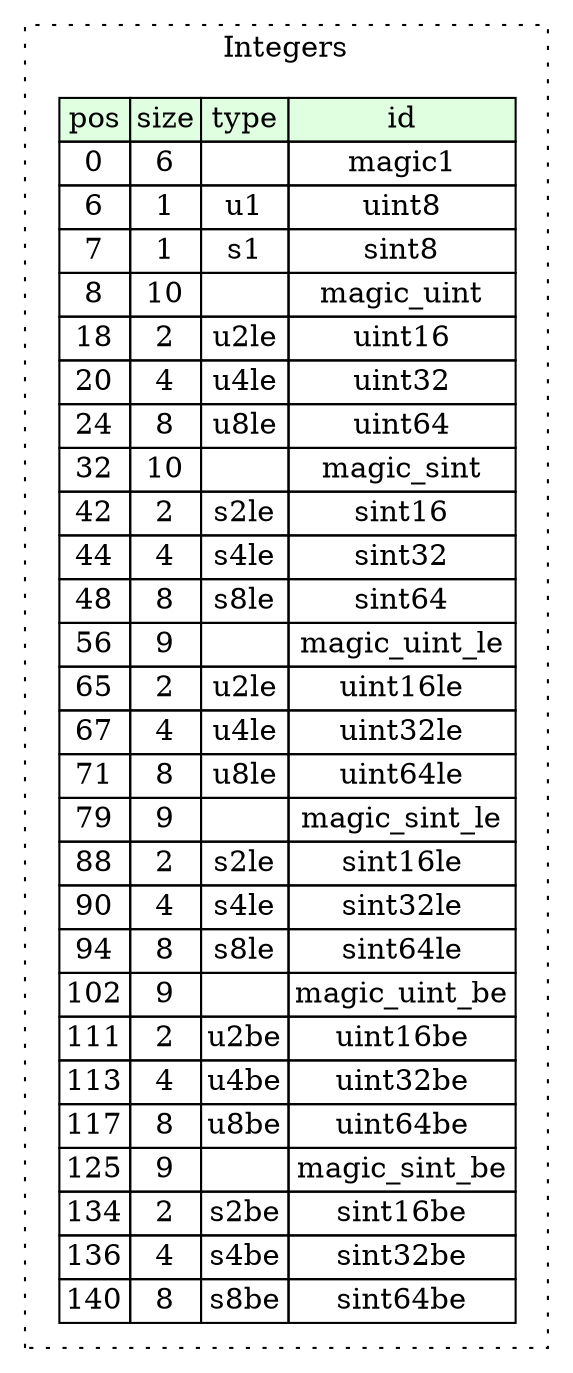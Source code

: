 digraph {
	rankdir=LR;
	node [shape=plaintext];
	subgraph cluster__integers {
		label="Integers";
		graph[style=dotted];

		integers__seq [label=<<TABLE BORDER="0" CELLBORDER="1" CELLSPACING="0">
			<TR><TD BGCOLOR="#E0FFE0">pos</TD><TD BGCOLOR="#E0FFE0">size</TD><TD BGCOLOR="#E0FFE0">type</TD><TD BGCOLOR="#E0FFE0">id</TD></TR>
			<TR><TD PORT="magic1_pos">0</TD><TD PORT="magic1_size">6</TD><TD></TD><TD PORT="magic1_type">magic1</TD></TR>
			<TR><TD PORT="uint8_pos">6</TD><TD PORT="uint8_size">1</TD><TD>u1</TD><TD PORT="uint8_type">uint8</TD></TR>
			<TR><TD PORT="sint8_pos">7</TD><TD PORT="sint8_size">1</TD><TD>s1</TD><TD PORT="sint8_type">sint8</TD></TR>
			<TR><TD PORT="magic_uint_pos">8</TD><TD PORT="magic_uint_size">10</TD><TD></TD><TD PORT="magic_uint_type">magic_uint</TD></TR>
			<TR><TD PORT="uint16_pos">18</TD><TD PORT="uint16_size">2</TD><TD>u2le</TD><TD PORT="uint16_type">uint16</TD></TR>
			<TR><TD PORT="uint32_pos">20</TD><TD PORT="uint32_size">4</TD><TD>u4le</TD><TD PORT="uint32_type">uint32</TD></TR>
			<TR><TD PORT="uint64_pos">24</TD><TD PORT="uint64_size">8</TD><TD>u8le</TD><TD PORT="uint64_type">uint64</TD></TR>
			<TR><TD PORT="magic_sint_pos">32</TD><TD PORT="magic_sint_size">10</TD><TD></TD><TD PORT="magic_sint_type">magic_sint</TD></TR>
			<TR><TD PORT="sint16_pos">42</TD><TD PORT="sint16_size">2</TD><TD>s2le</TD><TD PORT="sint16_type">sint16</TD></TR>
			<TR><TD PORT="sint32_pos">44</TD><TD PORT="sint32_size">4</TD><TD>s4le</TD><TD PORT="sint32_type">sint32</TD></TR>
			<TR><TD PORT="sint64_pos">48</TD><TD PORT="sint64_size">8</TD><TD>s8le</TD><TD PORT="sint64_type">sint64</TD></TR>
			<TR><TD PORT="magic_uint_le_pos">56</TD><TD PORT="magic_uint_le_size">9</TD><TD></TD><TD PORT="magic_uint_le_type">magic_uint_le</TD></TR>
			<TR><TD PORT="uint16le_pos">65</TD><TD PORT="uint16le_size">2</TD><TD>u2le</TD><TD PORT="uint16le_type">uint16le</TD></TR>
			<TR><TD PORT="uint32le_pos">67</TD><TD PORT="uint32le_size">4</TD><TD>u4le</TD><TD PORT="uint32le_type">uint32le</TD></TR>
			<TR><TD PORT="uint64le_pos">71</TD><TD PORT="uint64le_size">8</TD><TD>u8le</TD><TD PORT="uint64le_type">uint64le</TD></TR>
			<TR><TD PORT="magic_sint_le_pos">79</TD><TD PORT="magic_sint_le_size">9</TD><TD></TD><TD PORT="magic_sint_le_type">magic_sint_le</TD></TR>
			<TR><TD PORT="sint16le_pos">88</TD><TD PORT="sint16le_size">2</TD><TD>s2le</TD><TD PORT="sint16le_type">sint16le</TD></TR>
			<TR><TD PORT="sint32le_pos">90</TD><TD PORT="sint32le_size">4</TD><TD>s4le</TD><TD PORT="sint32le_type">sint32le</TD></TR>
			<TR><TD PORT="sint64le_pos">94</TD><TD PORT="sint64le_size">8</TD><TD>s8le</TD><TD PORT="sint64le_type">sint64le</TD></TR>
			<TR><TD PORT="magic_uint_be_pos">102</TD><TD PORT="magic_uint_be_size">9</TD><TD></TD><TD PORT="magic_uint_be_type">magic_uint_be</TD></TR>
			<TR><TD PORT="uint16be_pos">111</TD><TD PORT="uint16be_size">2</TD><TD>u2be</TD><TD PORT="uint16be_type">uint16be</TD></TR>
			<TR><TD PORT="uint32be_pos">113</TD><TD PORT="uint32be_size">4</TD><TD>u4be</TD><TD PORT="uint32be_type">uint32be</TD></TR>
			<TR><TD PORT="uint64be_pos">117</TD><TD PORT="uint64be_size">8</TD><TD>u8be</TD><TD PORT="uint64be_type">uint64be</TD></TR>
			<TR><TD PORT="magic_sint_be_pos">125</TD><TD PORT="magic_sint_be_size">9</TD><TD></TD><TD PORT="magic_sint_be_type">magic_sint_be</TD></TR>
			<TR><TD PORT="sint16be_pos">134</TD><TD PORT="sint16be_size">2</TD><TD>s2be</TD><TD PORT="sint16be_type">sint16be</TD></TR>
			<TR><TD PORT="sint32be_pos">136</TD><TD PORT="sint32be_size">4</TD><TD>s4be</TD><TD PORT="sint32be_type">sint32be</TD></TR>
			<TR><TD PORT="sint64be_pos">140</TD><TD PORT="sint64be_size">8</TD><TD>s8be</TD><TD PORT="sint64be_type">sint64be</TD></TR>
		</TABLE>>];
	}
}
